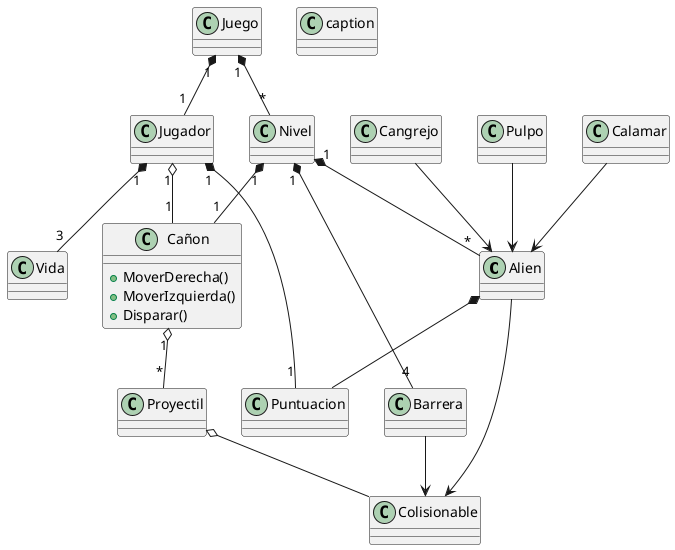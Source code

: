 @startuml space 

class Alien 
class caption 
class Calamar
class Cangrejo
class Cañon {
+ MoverDerecha()
+ MoverIzquierda()
+ Disparar()
}
class Barrera 
class Proyectil 
class Vida 
class Juego
class Puntuacion
class Nivel 
class Jugador
class Colisionable 

Juego "1" *-- "*" Nivel 
Nivel "1" *-- "*" Alien
Nivel "1" *--"4" Barrera
Nivel "1" *-- "1" Cañon

Jugador "1" o--  "1" Cañon
Jugador "1" *-- "3" Vida
Jugador "1" *-- "1" Puntuacion

Cañon"1" o-- "*" Proyectil

Juego "1" *-- "1" Jugador

Proyectil o-- Colisionable
Barrera --> Colisionable
Alien --> Colisionable 
Pulpo --> Alien
Calamar --> Alien
Cangrejo --> Alien

Alien *-- Puntuacion 
@enduml
